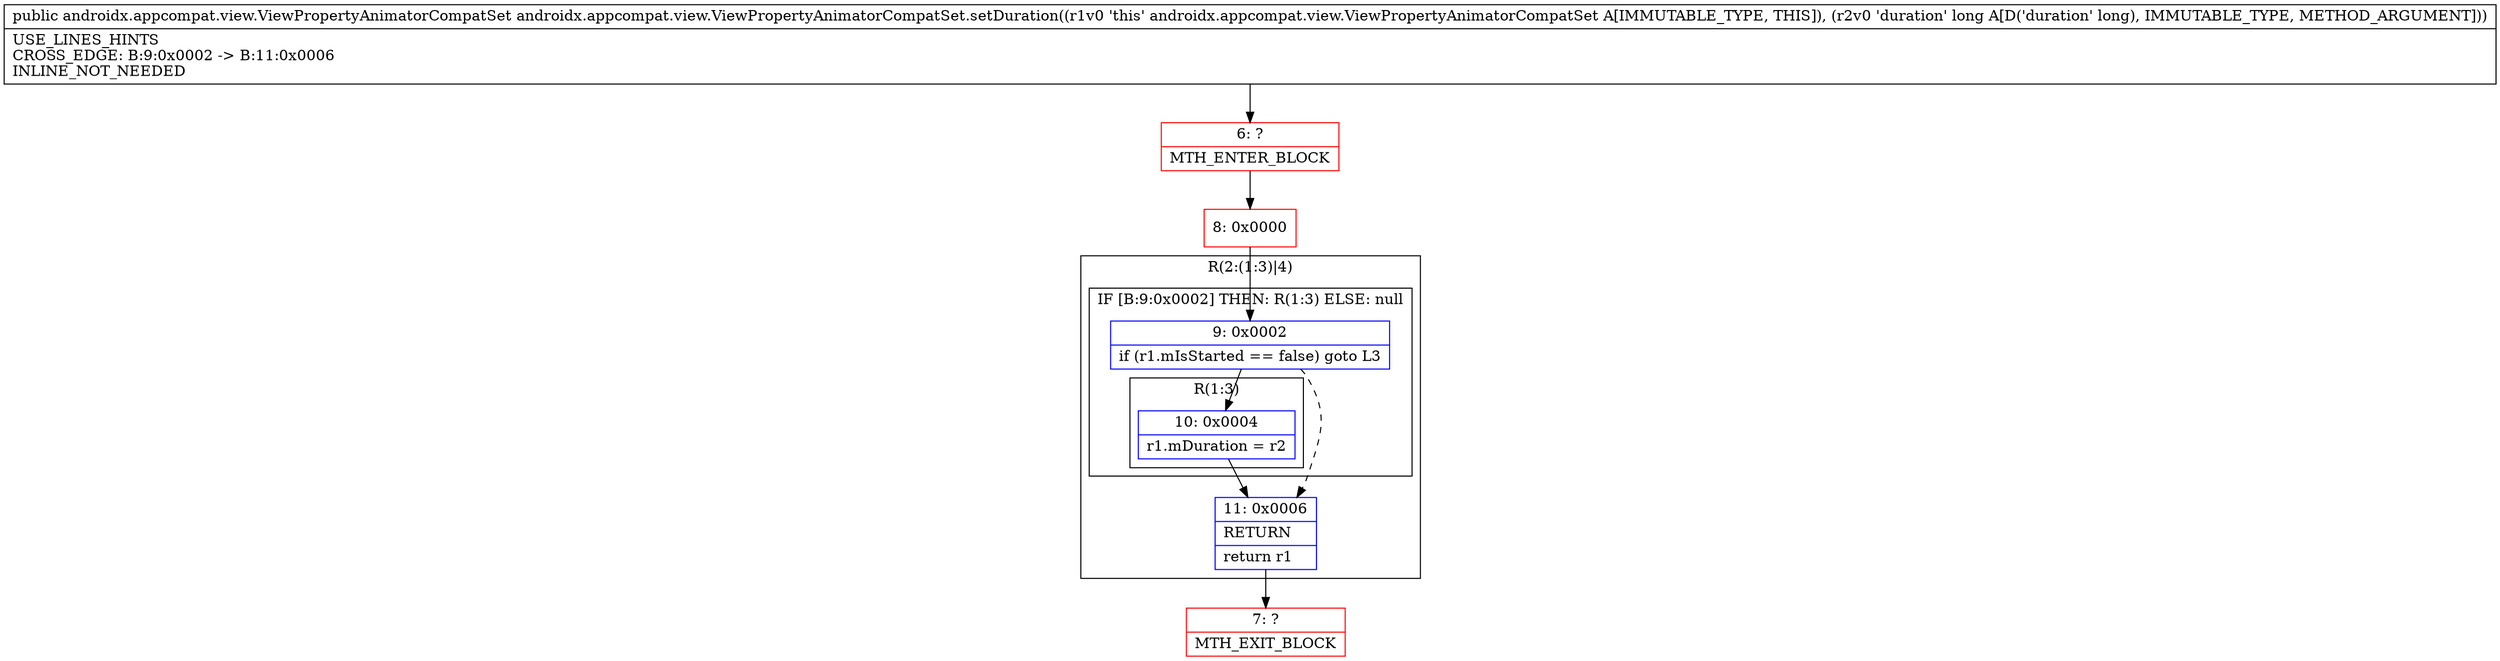 digraph "CFG forandroidx.appcompat.view.ViewPropertyAnimatorCompatSet.setDuration(J)Landroidx\/appcompat\/view\/ViewPropertyAnimatorCompatSet;" {
subgraph cluster_Region_1344002942 {
label = "R(2:(1:3)|4)";
node [shape=record,color=blue];
subgraph cluster_IfRegion_2115323957 {
label = "IF [B:9:0x0002] THEN: R(1:3) ELSE: null";
node [shape=record,color=blue];
Node_9 [shape=record,label="{9\:\ 0x0002|if (r1.mIsStarted == false) goto L3\l}"];
subgraph cluster_Region_121992492 {
label = "R(1:3)";
node [shape=record,color=blue];
Node_10 [shape=record,label="{10\:\ 0x0004|r1.mDuration = r2\l}"];
}
}
Node_11 [shape=record,label="{11\:\ 0x0006|RETURN\l|return r1\l}"];
}
Node_6 [shape=record,color=red,label="{6\:\ ?|MTH_ENTER_BLOCK\l}"];
Node_8 [shape=record,color=red,label="{8\:\ 0x0000}"];
Node_7 [shape=record,color=red,label="{7\:\ ?|MTH_EXIT_BLOCK\l}"];
MethodNode[shape=record,label="{public androidx.appcompat.view.ViewPropertyAnimatorCompatSet androidx.appcompat.view.ViewPropertyAnimatorCompatSet.setDuration((r1v0 'this' androidx.appcompat.view.ViewPropertyAnimatorCompatSet A[IMMUTABLE_TYPE, THIS]), (r2v0 'duration' long A[D('duration' long), IMMUTABLE_TYPE, METHOD_ARGUMENT]))  | USE_LINES_HINTS\lCROSS_EDGE: B:9:0x0002 \-\> B:11:0x0006\lINLINE_NOT_NEEDED\l}"];
MethodNode -> Node_6;Node_9 -> Node_10;
Node_9 -> Node_11[style=dashed];
Node_10 -> Node_11;
Node_11 -> Node_7;
Node_6 -> Node_8;
Node_8 -> Node_9;
}


